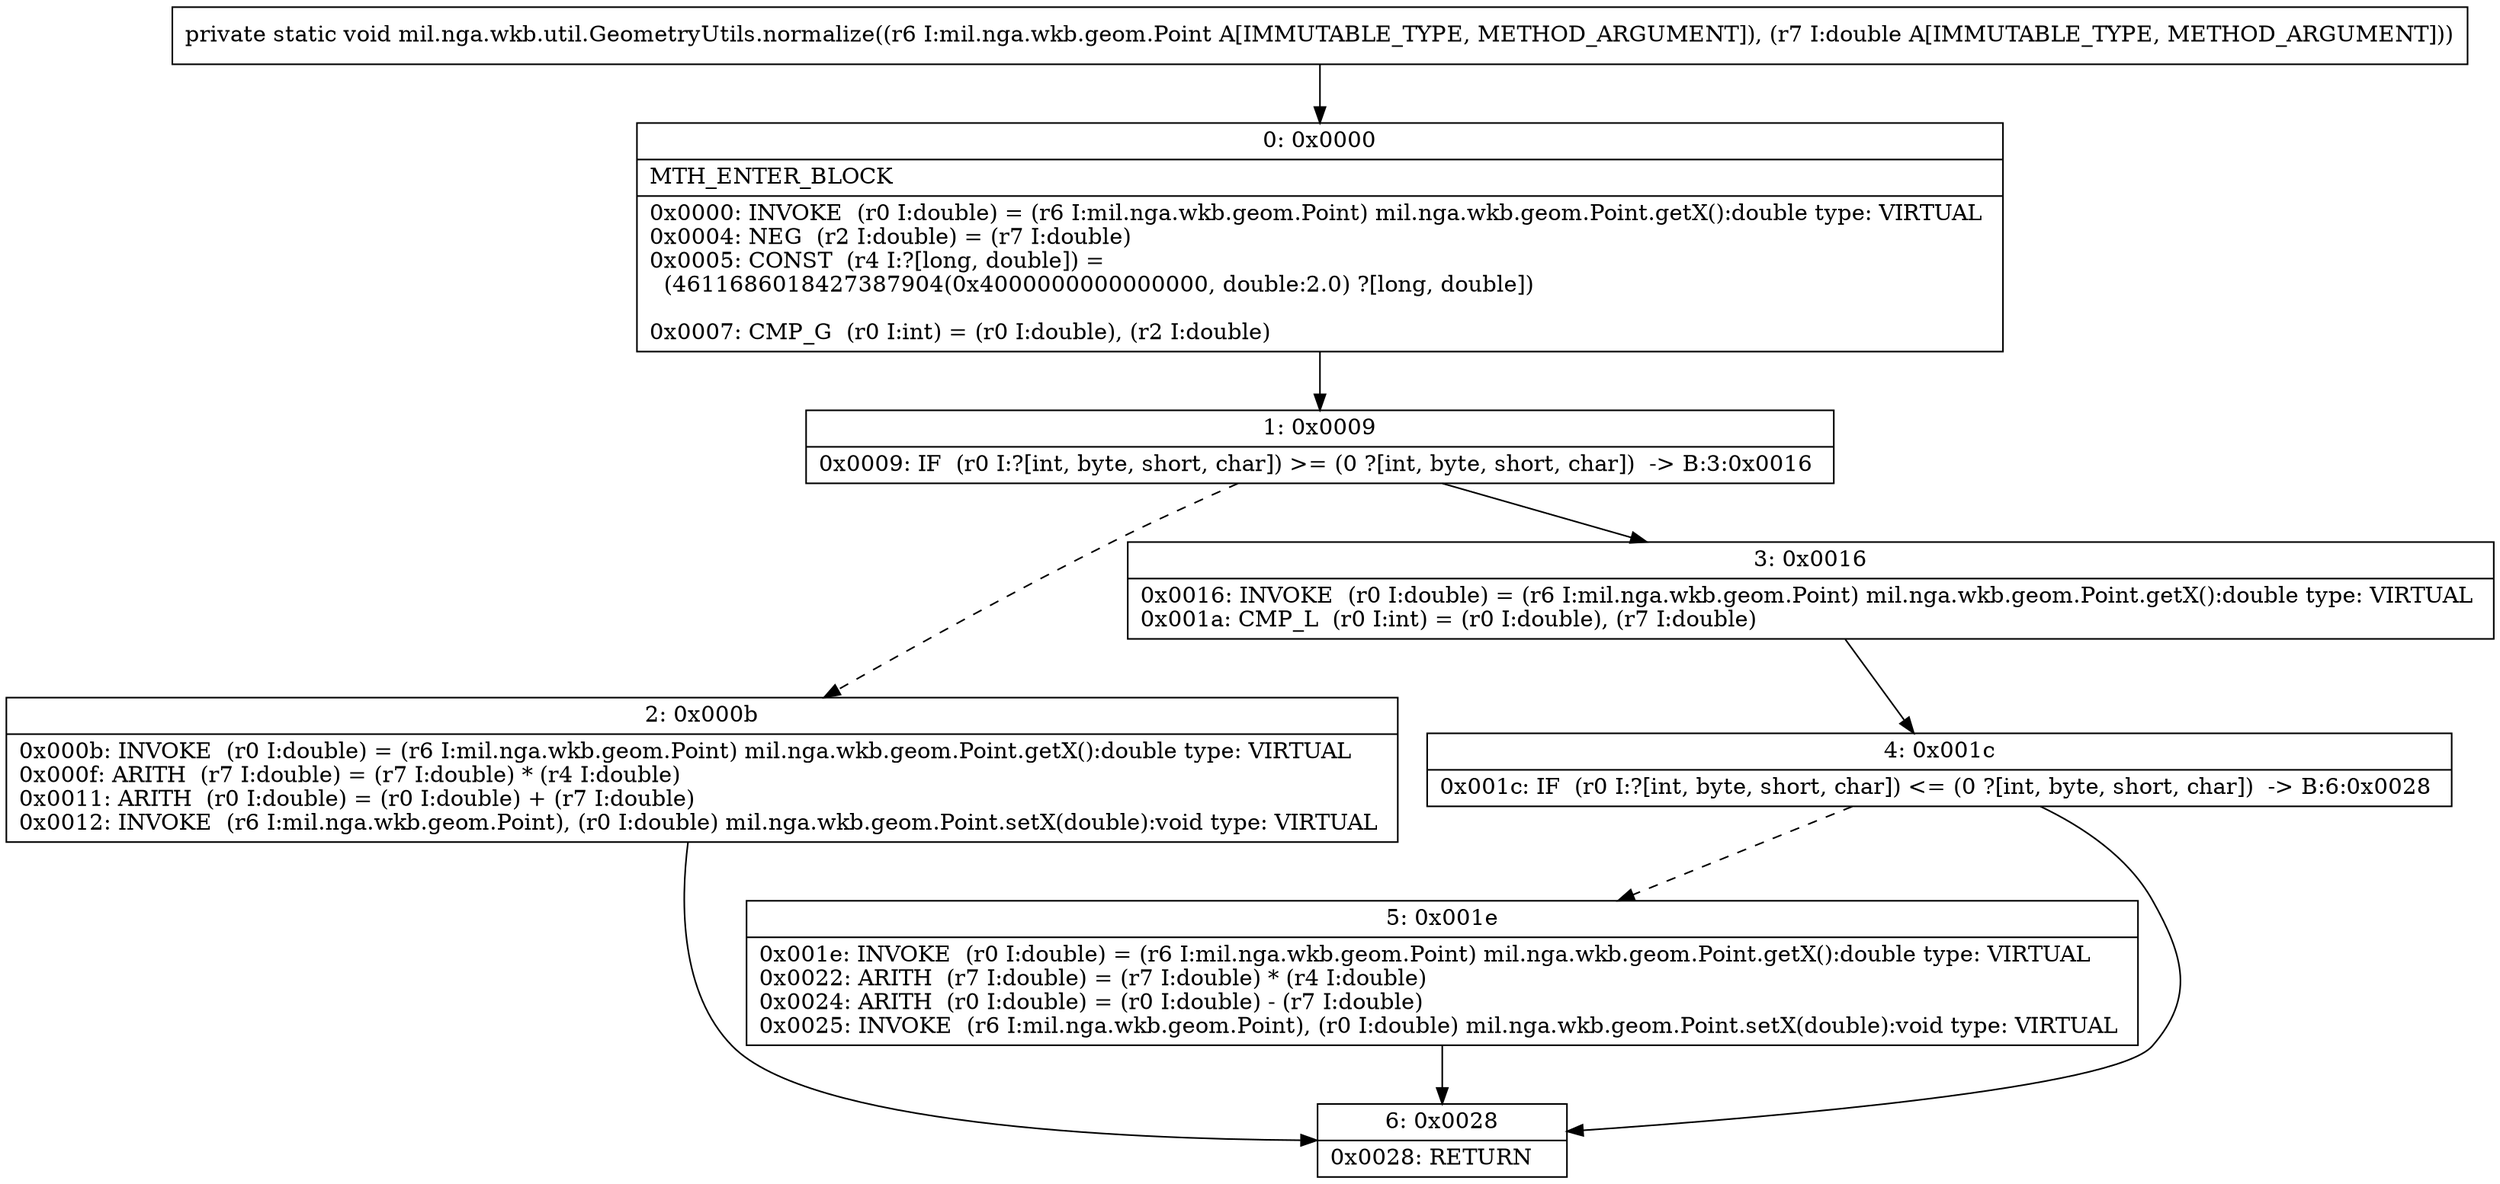 digraph "CFG formil.nga.wkb.util.GeometryUtils.normalize(Lmil\/nga\/wkb\/geom\/Point;D)V" {
Node_0 [shape=record,label="{0\:\ 0x0000|MTH_ENTER_BLOCK\l|0x0000: INVOKE  (r0 I:double) = (r6 I:mil.nga.wkb.geom.Point) mil.nga.wkb.geom.Point.getX():double type: VIRTUAL \l0x0004: NEG  (r2 I:double) = (r7 I:double) \l0x0005: CONST  (r4 I:?[long, double]) = \l  (4611686018427387904(0x4000000000000000, double:2.0) ?[long, double])\l \l0x0007: CMP_G  (r0 I:int) = (r0 I:double), (r2 I:double) \l}"];
Node_1 [shape=record,label="{1\:\ 0x0009|0x0009: IF  (r0 I:?[int, byte, short, char]) \>= (0 ?[int, byte, short, char])  \-\> B:3:0x0016 \l}"];
Node_2 [shape=record,label="{2\:\ 0x000b|0x000b: INVOKE  (r0 I:double) = (r6 I:mil.nga.wkb.geom.Point) mil.nga.wkb.geom.Point.getX():double type: VIRTUAL \l0x000f: ARITH  (r7 I:double) = (r7 I:double) * (r4 I:double) \l0x0011: ARITH  (r0 I:double) = (r0 I:double) + (r7 I:double) \l0x0012: INVOKE  (r6 I:mil.nga.wkb.geom.Point), (r0 I:double) mil.nga.wkb.geom.Point.setX(double):void type: VIRTUAL \l}"];
Node_3 [shape=record,label="{3\:\ 0x0016|0x0016: INVOKE  (r0 I:double) = (r6 I:mil.nga.wkb.geom.Point) mil.nga.wkb.geom.Point.getX():double type: VIRTUAL \l0x001a: CMP_L  (r0 I:int) = (r0 I:double), (r7 I:double) \l}"];
Node_4 [shape=record,label="{4\:\ 0x001c|0x001c: IF  (r0 I:?[int, byte, short, char]) \<= (0 ?[int, byte, short, char])  \-\> B:6:0x0028 \l}"];
Node_5 [shape=record,label="{5\:\ 0x001e|0x001e: INVOKE  (r0 I:double) = (r6 I:mil.nga.wkb.geom.Point) mil.nga.wkb.geom.Point.getX():double type: VIRTUAL \l0x0022: ARITH  (r7 I:double) = (r7 I:double) * (r4 I:double) \l0x0024: ARITH  (r0 I:double) = (r0 I:double) \- (r7 I:double) \l0x0025: INVOKE  (r6 I:mil.nga.wkb.geom.Point), (r0 I:double) mil.nga.wkb.geom.Point.setX(double):void type: VIRTUAL \l}"];
Node_6 [shape=record,label="{6\:\ 0x0028|0x0028: RETURN   \l}"];
MethodNode[shape=record,label="{private static void mil.nga.wkb.util.GeometryUtils.normalize((r6 I:mil.nga.wkb.geom.Point A[IMMUTABLE_TYPE, METHOD_ARGUMENT]), (r7 I:double A[IMMUTABLE_TYPE, METHOD_ARGUMENT])) }"];
MethodNode -> Node_0;
Node_0 -> Node_1;
Node_1 -> Node_2[style=dashed];
Node_1 -> Node_3;
Node_2 -> Node_6;
Node_3 -> Node_4;
Node_4 -> Node_5[style=dashed];
Node_4 -> Node_6;
Node_5 -> Node_6;
}

